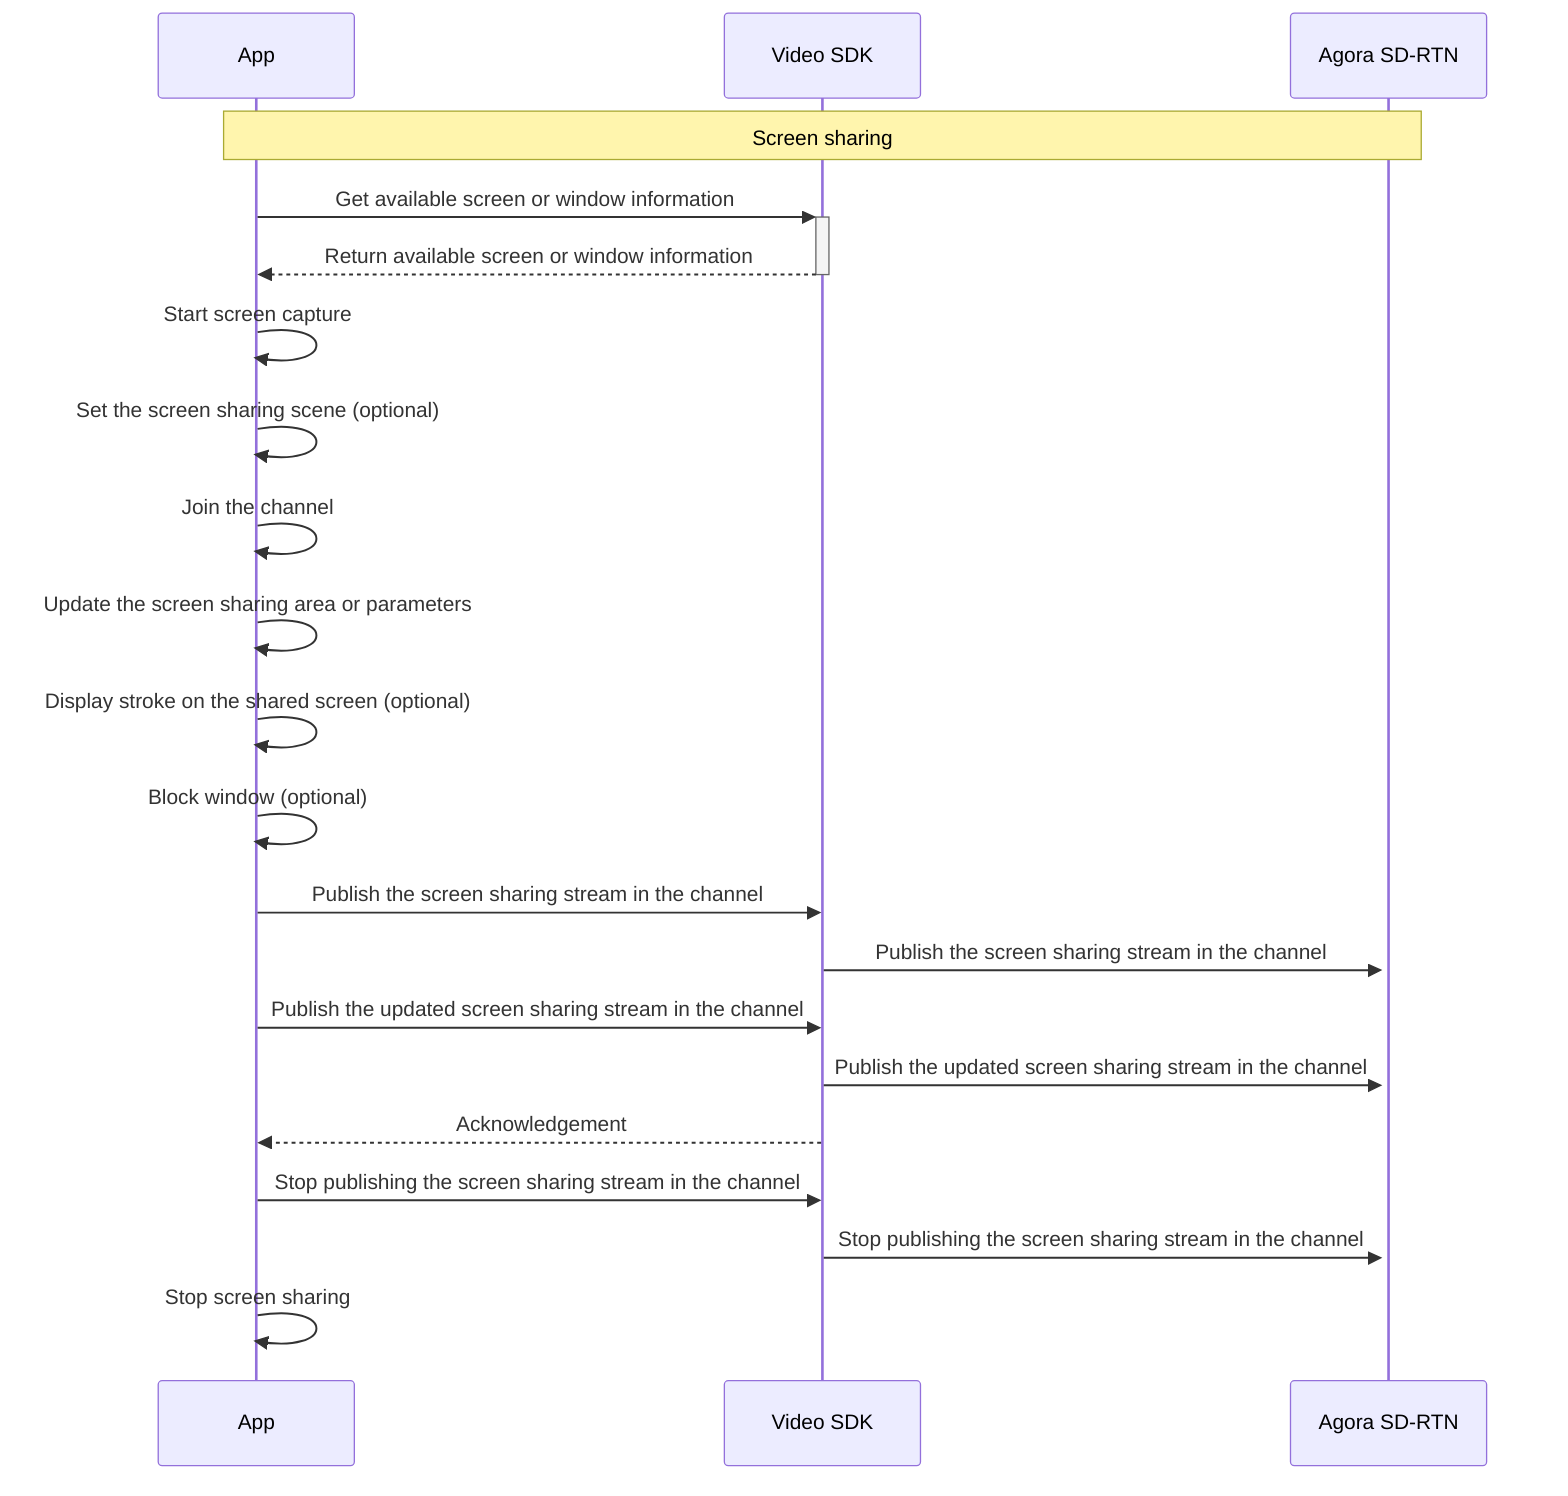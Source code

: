 sequenceDiagram
    participant App as App
    participant Video_SDK as Video SDK
    participant Agora_SD_RTN as Agora SD-RTN

    note over App, Agora_SD_RTN: Screen sharing

    App->>+Video_SDK: Get available screen or window information
    Video_SDK-->>-App: Return available screen or window information
    App->>App: Start screen capture
    App->>App: Set the screen sharing scene (optional)
    App->>App: Join the channel
    App->>App: Update the screen sharing area or parameters
    App->>App: Display stroke on the shared screen (optional)
    App->>App: Block window (optional)
    App->>Video_SDK: Publish the screen sharing stream in the channel
    Video_SDK->>+Agora_SD_RTN: Publish the screen sharing stream in the channel
    App->>Video_SDK: Publish the updated screen sharing stream in the channel
    Video_SDK->>Agora_SD_RTN: Publish the updated screen sharing stream in the channel
    Video_SDK-->>App: Acknowledgement
    App->>Video_SDK: Stop publishing the screen sharing stream in the channel
    Video_SDK->>Agora_SD_RTN: Stop publishing the screen sharing stream in the channel
    App->>App: Stop screen sharing